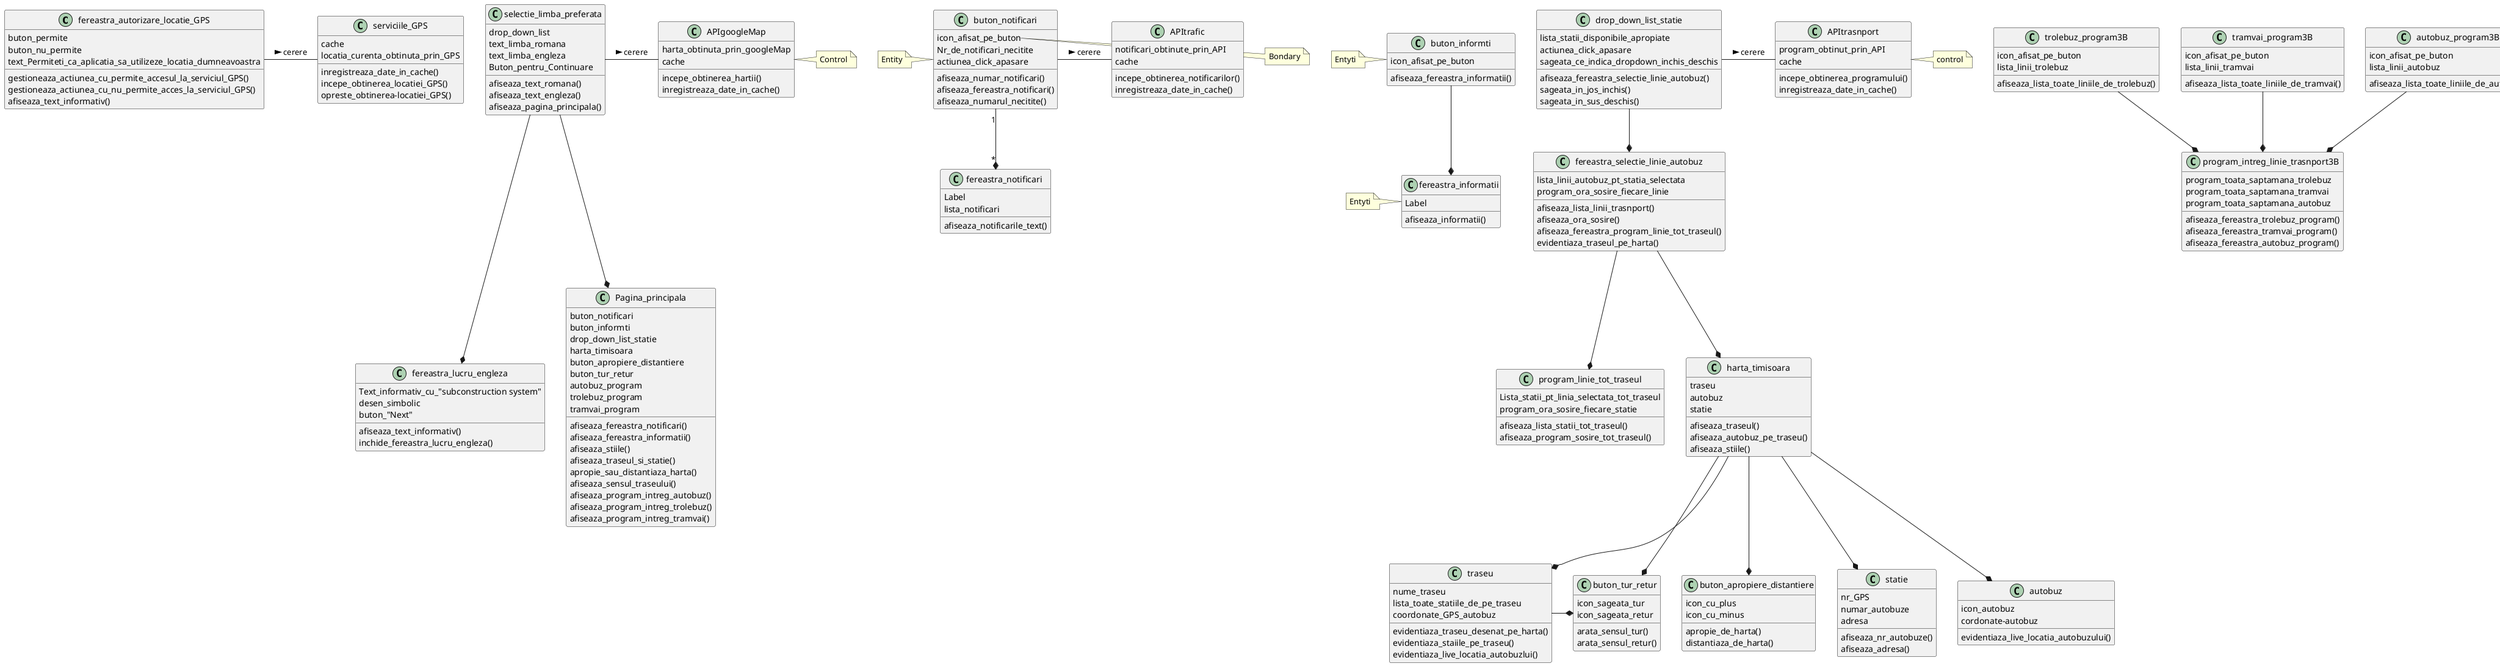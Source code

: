 @startuml
'https://plantuml.com/class-diagram

class fereastra_autorizare_locatie_GPS {

buton_permite
buton_nu_permite
text_Permiteti_ca_aplicatia_sa_utilizeze_locatia_dumneavoastra
gestioneaza_actiunea_cu_permite_accesul_la_serviciul_GPS()
gestioneaza_actiunea_cu_nu_permite_acces_la_serviciul_GPS()
afiseaza_text_informativ()
}

class serviciile_GPS{
cache
locatia_curenta_obtinuta_prin_GPS
inregistreaza_date_in_cache()
incepe_obtinerea_locatiei_GPS()
opreste_obtinerea-locatiei_GPS()
}

fereastra_autorizare_locatie_GPS - serviciile_GPS :> cerere

class selectie_limba_preferata{

drop_down_list
text_limba_romana
text_limba_engleza
Buton_pentru_Continuare
afiseaza_text_romana()
afiseaza_text_engleza()
afiseaza_pagina_principala()
}


class fereastra_lucru_engleza{
Text_informativ_cu_"subconstruction system"
desen_simbolic
buton_"Next"
afiseaza_text_informativ()
inchide_fereastra_lucru_engleza()
}
selectie_limba_preferata ---* fereastra_lucru_engleza
selectie_limba_preferata ---* Pagina_principala

class APIgoogleMap{
harta_obtinuta_prin_googleMap
cache
incepe_obtinerea_hartii()
inregistreaza_date_in_cache()
}
note right: Control
selectie_limba_preferata - APIgoogleMap :> cerere


class Pagina_principala{
buton_notificari
buton_informti
drop_down_list_statie
harta_timisoara
buton_apropiere_distantiere
buton_tur_retur
autobuz_program
trolebuz_program
tramvai_program
afiseaza_fereastra_notificari()
afiseaza_fereastra_informatii()
afiseaza_stiile()
afiseaza_traseul_si_statie()
apropie_sau_distantiaza_harta()
afiseaza_sensul_traseului()
afiseaza_program_intreg_autobuz()
afiseaza_program_intreg_trolebuz()
afiseaza_program_intreg_tramvai()


}
class buton_notificari{
icon_afisat_pe_buton
Nr_de_notificari_necitite
actiunea_click_apasare
afiseaza_numar_notificari()
afiseaza_fereastra_notificari()
afiseaza_numarul_necitite()
}

note left:Entity
note right of buton_notificari::icon_afisat_pe_buton
 Bondary
 end note

class fereastra_notificari{
Label
lista_notificari
afiseaza_notificarile_text()
}
buton_notificari"1"--*"*" fereastra_notificari

class APItrafic{
notificari_obtinute_prin_API
cache
incepe_obtinerea_notificarilor()
inregistreaza_date_in_cache()
}
buton_notificari - APItrafic:> cerere

class buton_informti{
icon_afisat_pe_buton
afiseaza_fereastra_informatii()
}
note left: Entyti
class fereastra_informatii{
Label
afiseaza_informatii()
}
buton_informti--* fereastra_informatii
note left: Entyti

class drop_down_list_statie{
lista_statii_disponibile_apropiate
actiunea_click_apasare
sageata_ce_indica_dropdown_inchis_deschis
afiseaza_fereastra_selectie_linie_autobuz()
sageata_in_jos_inchis()
sageata_in_sus_deschis()
}
class APItrasnport{
program_obtinut_prin_API
cache
incepe_obtinerea_programului()
inregistreaza_date_in_cache()
}
drop_down_list_statie - APItrasnport:> cerere
note right:control

class fereastra_selectie_linie_autobuz{
lista_linii_autobuz_pt_statia_selectata
program_ora_sosire_fiecare_linie
afiseaza_lista_linii_trasnport()
afiseaza_ora_sosire()
afiseaza_fereastra_program_linie_tot_traseul()
evidentiaza_traseul_pe_harta()
}
drop_down_list_statie--* fereastra_selectie_linie_autobuz

class program_linie_tot_traseul{
Lista_statii_pt_linia_selectata_tot_traseul
program_ora_sosire_fiecare_statie

afiseaza_lista_statii_tot_traseul()
afiseaza_program_sosire_tot_traseul()
}
fereastra_selectie_linie_autobuz--*program_linie_tot_traseul
fereastra_selectie_linie_autobuz--*harta_timisoara
class harta_timisoara{
traseu
autobuz
statie
afiseaza_traseul()
afiseaza_autobuz_pe_traseu()
afiseaza_stiile()

}

class program_intreg_linie_trasnport3B{
program_toata_saptamana_trolebuz
program_toata_saptamana_tramvai
program_toata_saptamana_autobuz
afiseaza_fereastra_trolebuz_program()
afiseaza_fereastra_tramvai_program()
afiseaza_fereastra_autobuz_program()
}
class trolebuz_program3B{
icon_afisat_pe_buton
lista_linii_trolebuz
afiseaza_lista_toate_liniile_de_trolebuz()
}
class tramvai_program3B{
icon_afisat_pe_buton
lista_linii_tramvai
afiseaza_lista_toate_liniile_de_tramvai()
}
class autobuz_program3B{
icon_afisat_pe_buton
lista_linii_autobuz
afiseaza_lista_toate_liniile_de_autobuz()
}

trolebuz_program3B--*program_intreg_linie_trasnport3B
tramvai_program3B--*program_intreg_linie_trasnport3B
autobuz_program3B--*program_intreg_linie_trasnport3B

class buton_tur_retur{
icon_sageata_tur
icon_sageata_retur
arata_sensul_tur()
arata_sensul_retur()
}

class buton_apropiere_distantiere{
icon_cu_plus
icon_cu_minus
apropie_de_harta()
distantiaza_de_harta()
}


class statie{
nr_GPS
numar_autobuze
adresa
afiseaza_nr_autobuze()
afiseaza_adresa()
}
class traseu {
nume_traseu
lista_toate_statiile_de_pe_traseu
coordonate_GPS_autobuz
evidentiaza_traseu_desenat_pe_harta()
evidentiaza_staiile_pe_traseu()
evidentiaza_live_locatia_autobuzlui()
}
class autobuz{
icon_autobuz
cordonate-autobuz
evidentiaza_live_locatia_autobuzului()
}

harta_timisoara--*traseu
harta_timisoara--*statie
harta_timisoara--*autobuz
harta_timisoara--*buton_tur_retur
traseu-* buton_tur_retur
harta_timisoara--*buton_apropiere_distantiere



@enduml